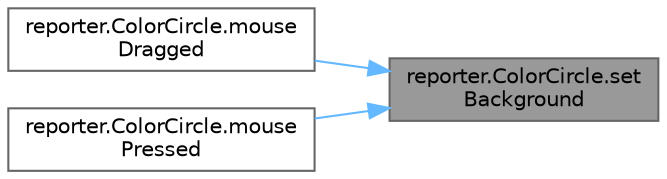 digraph "reporter.ColorCircle.setBackground"
{
 // LATEX_PDF_SIZE
  bgcolor="transparent";
  edge [fontname=Helvetica,fontsize=10,labelfontname=Helvetica,labelfontsize=10];
  node [fontname=Helvetica,fontsize=10,shape=box,height=0.2,width=0.4];
  rankdir="RL";
  Node1 [id="Node000001",label="reporter.ColorCircle.set\lBackground",height=0.2,width=0.4,color="gray40", fillcolor="grey60", style="filled", fontcolor="black",tooltip=" "];
  Node1 -> Node2 [id="edge1_Node000001_Node000002",dir="back",color="steelblue1",style="solid",tooltip=" "];
  Node2 [id="Node000002",label="reporter.ColorCircle.mouse\lDragged",height=0.2,width=0.4,color="grey40", fillcolor="white", style="filled",URL="$classreporter_1_1_color_circle.html#a180242b6170fb9509bf43ec4a9267bb0",tooltip=" "];
  Node1 -> Node3 [id="edge2_Node000001_Node000003",dir="back",color="steelblue1",style="solid",tooltip=" "];
  Node3 [id="Node000003",label="reporter.ColorCircle.mouse\lPressed",height=0.2,width=0.4,color="grey40", fillcolor="white", style="filled",URL="$classreporter_1_1_color_circle.html#a595682fb2c8c7859f08528018962300b",tooltip=" "];
}
